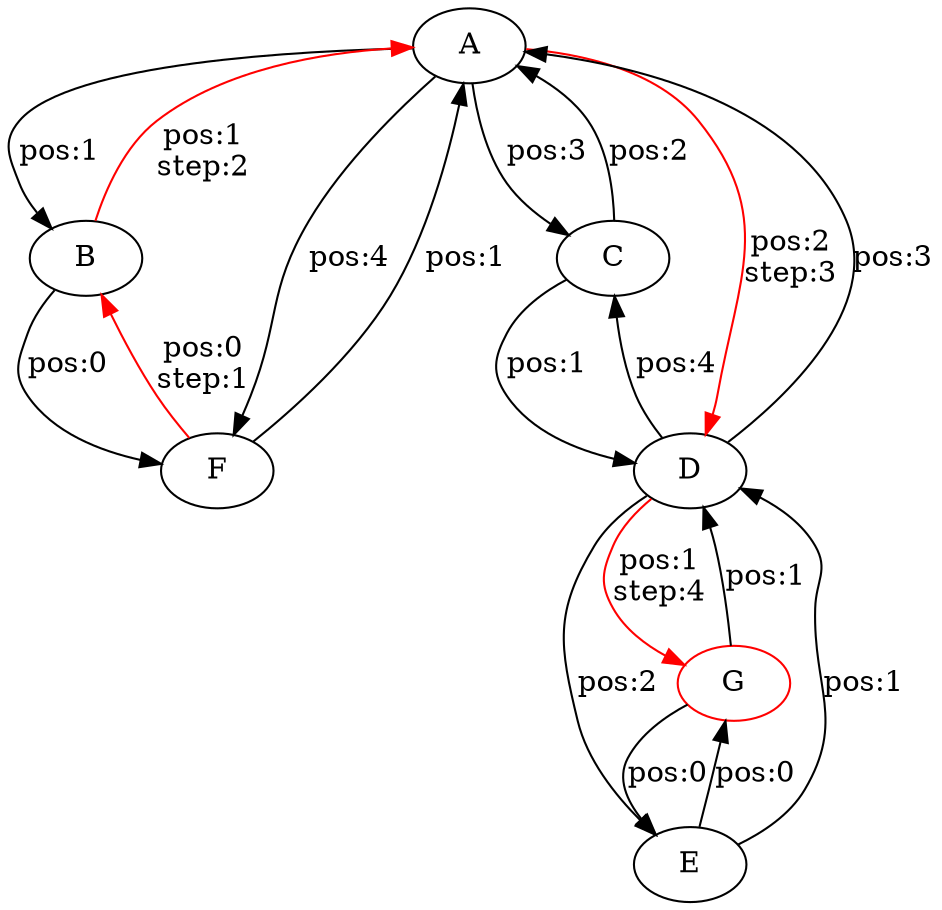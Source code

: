 digraph {
	A [label="A"];
	B [label="B"];
	C [label="C"];
	D [label="D"];
	E [label="E"];
	F [label="F"];
	G [label="G",color="red"];

	B -> A [label="pos:1\nstep:2\n",color=red];
	A -> C [label="pos:3\n"];
	C -> D [label="pos:1\n"];
	A -> D [label="pos:2\nstep:3\n",color=red];
	A -> F [label="pos:4\n"];
	E -> D [label="pos:1\n"];
	G -> D [label="pos:1\n"];
	A -> B [label="pos:1\n"];
	C -> A [label="pos:2\n"];
	D -> C [label="pos:4\n"];
	D -> A [label="pos:3\n"];
	F -> A [label="pos:1\n"];
	D -> E [label="pos:2\n"];
	D -> G [label="pos:1\nstep:4\n",color=red];
	B -> F [label="pos:0\n"];
	F -> B [label="pos:0\nstep:1\n",color=red];
	G -> E [label="pos:0\n"];
	E -> G [label="pos:0\n"];
}
